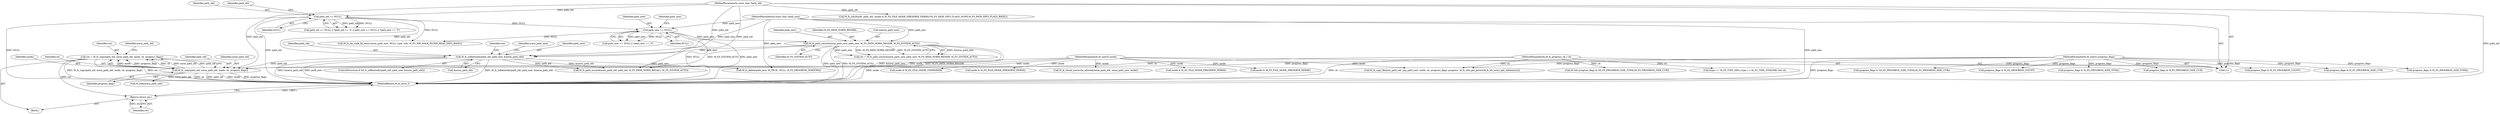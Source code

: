 digraph "0_mstdlib_db124b8f607dd0a40a9aef2d4d468fad433522a7_0@API" {
"1000201" [label="(Call,res = M_fs_copy(path_old, norm_path_old, mode, cb, progress_flags))"];
"1000203" [label="(Call,M_fs_copy(path_old, norm_path_old, mode, cb, progress_flags))"];
"1000193" [label="(Call,M_fs_isfileintodir(path_old, path_new, &norm_path_old))"];
"1000156" [label="(Call,path_old == NULL)"];
"1000114" [label="(MethodParameterIn,const char *path_old)"];
"1000177" [label="(Call,M_fs_path_norm(&norm_path_new, path_new, M_FS_PATH_NORM_RESDIR, M_FS_SYSTEM_AUTO))"];
"1000165" [label="(Call,path_new == NULL)"];
"1000115" [label="(MethodParameterIn,const char *path_new)"];
"1000116" [label="(MethodParameterIn,M_uint32 mode)"];
"1000118" [label="(MethodParameterIn,M_uint32 progress_flags)"];
"1000117" [label="(MethodParameterIn,M_fs_progress_cb_t cb)"];
"1000211" [label="(Return,return res;)"];
"1000166" [label="(Identifier,path_new)"];
"1000157" [label="(Identifier,path_old)"];
"1000198" [label="(Block,)"];
"1000397" [label="(Call,progress_flags & M_FS_PROGRESS_COUNT)"];
"1000116" [label="(MethodParameterIn,M_uint32 mode)"];
"1000202" [label="(Identifier,res)"];
"1000156" [label="(Call,path_old == NULL)"];
"1000158" [label="(Identifier,NULL)"];
"1000215" [label="(Call,M_fs_path_norm(&norm_path_old, path_old, M_FS_PATH_NORM_RESALL, M_FS_SYSTEM_AUTO))"];
"1000115" [label="(MethodParameterIn,const char *path_new)"];
"1000590" [label="(Call,mode & M_FS_FILE_MODE_OVERWRITE)"];
"1000175" [label="(Call,res = M_fs_path_norm(&norm_path_new, path_new, M_FS_PATH_NORM_RESDIR, M_FS_SYSTEM_AUTO))"];
"1000201" [label="(Call,res = M_fs_copy(path_old, norm_path_old, mode, cb, progress_flags))"];
"1000609" [label="(MethodReturn,M_fs_error_t)"];
"1000162" [label="(Identifier,path_old)"];
"1000155" [label="(Call,path_old == NULL || *path_old == '\0' || path_new == NULL || *path_new == '\0')"];
"1000194" [label="(Identifier,path_old)"];
"1000177" [label="(Call,M_fs_path_norm(&norm_path_new, path_new, M_FS_PATH_NORM_RESDIR, M_FS_SYSTEM_AUTO))"];
"1000496" [label="(Call,mode & M_FS_FILE_MODE_PRESERVE_PERMS)"];
"1000552" [label="(Call,progress_flags & M_FS_PROGRESS_SIZE_CUR)"];
"1000204" [label="(Identifier,path_old)"];
"1000266" [label="(Call,M_fs_check_overwrite_allowed(norm_path_old, norm_path_new, mode))"];
"1000214" [label="(Identifier,res)"];
"1000203" [label="(Call,M_fs_copy(path_old, norm_path_old, mode, cb, progress_flags))"];
"1000211" [label="(Return,return res;)"];
"1000209" [label="(Call,M_free(norm_path_old))"];
"1000192" [label="(ControlStructure,if (M_fs_isfileintodir(path_old, path_new, &norm_path_old)))"];
"1000170" [label="(Identifier,path_new)"];
"1000296" [label="(Call,mode & M_FS_FILE_MODE_PRESERVE_PERMS)"];
"1000165" [label="(Call,path_new == NULL)"];
"1000200" [label="(Identifier,norm_path_new)"];
"1000181" [label="(Identifier,M_FS_PATH_NORM_RESDIR)"];
"1000242" [label="(Call,mode & M_FS_FILE_MODE_PRESERVE_PERMS)"];
"1000511" [label="(Call,M_fs_copy_file(join_path_old, join_path_new, mode, cb, progress_flags, progress, M_fs_info_get_perms(M_fs_dir_entry_get_info(entry))))"];
"1000167" [label="(Identifier,NULL)"];
"1000205" [label="(Identifier,norm_path_old)"];
"1000196" [label="(Call,&norm_path_old)"];
"1000206" [label="(Identifier,mode)"];
"1000210" [label="(Identifier,norm_path_old)"];
"1000389" [label="(Call,progress_flags & M_FS_PROGRESS_SIZE_TOTAL)"];
"1000164" [label="(Call,path_new == NULL || *path_new == '\0')"];
"1000305" [label="(Call,cb && progress_flags & (M_FS_PROGRESS_SIZE_TOTAL|M_FS_PROGRESS_SIZE_CUR))"];
"1000307" [label="(Call,progress_flags & (M_FS_PROGRESS_SIZE_TOTAL|M_FS_PROGRESS_SIZE_CUR))"];
"1000178" [label="(Call,&norm_path_new)"];
"1000195" [label="(Identifier,path_new)"];
"1000182" [label="(Identifier,M_FS_SYSTEM_AUTO)"];
"1000560" [label="(Call,progress_flags & M_FS_PROGRESS_COUNT)"];
"1000208" [label="(Identifier,progress_flags)"];
"1000114" [label="(MethodParameterIn,const char *path_old)"];
"1000284" [label="(Call,M_fs_dir_walk_fill_entry(norm_path_new, NULL, type, info, M_FS_DIR_WALK_FILTER_READ_INFO_BASIC))"];
"1000544" [label="(Call,progress_flags & M_FS_PROGRESS_SIZE_TOTAL)"];
"1000180" [label="(Identifier,path_new)"];
"1000452" [label="(Call,progress_flags & M_FS_PROGRESS_SIZE_CUR)"];
"1000526" [label="(Call,(type == M_FS_TYPE_DIR || type == M_FS_TYPE_SYMLINK) && cb)"];
"1000193" [label="(Call,M_fs_isfileintodir(path_old, path_new, &norm_path_old))"];
"1000212" [label="(Identifier,res)"];
"1000207" [label="(Identifier,cb)"];
"1000237" [label="(Call,M_fs_info(&info, path_old, (mode & M_FS_FILE_MODE_PRESERVE_PERMS)?M_FS_PATH_INFO_FLAGS_NONE:M_FS_PATH_INFO_FLAGS_BASIC))"];
"1000118" [label="(MethodParameterIn,M_uint32 progress_flags)"];
"1000594" [label="(Call,M_fs_delete(path_new, M_TRUE, NULL, M_FS_PROGRESS_NOEXTRA))"];
"1000117" [label="(MethodParameterIn,M_fs_progress_cb_t cb)"];
"1000201" -> "1000198"  [label="AST: "];
"1000201" -> "1000203"  [label="CFG: "];
"1000202" -> "1000201"  [label="AST: "];
"1000203" -> "1000201"  [label="AST: "];
"1000210" -> "1000201"  [label="CFG: "];
"1000201" -> "1000609"  [label="DDG: M_fs_copy(path_old, norm_path_old, mode, cb, progress_flags)"];
"1000201" -> "1000609"  [label="DDG: res"];
"1000203" -> "1000201"  [label="DDG: mode"];
"1000203" -> "1000201"  [label="DDG: progress_flags"];
"1000203" -> "1000201"  [label="DDG: cb"];
"1000203" -> "1000201"  [label="DDG: norm_path_old"];
"1000203" -> "1000201"  [label="DDG: path_old"];
"1000201" -> "1000211"  [label="DDG: res"];
"1000203" -> "1000208"  [label="CFG: "];
"1000204" -> "1000203"  [label="AST: "];
"1000205" -> "1000203"  [label="AST: "];
"1000206" -> "1000203"  [label="AST: "];
"1000207" -> "1000203"  [label="AST: "];
"1000208" -> "1000203"  [label="AST: "];
"1000203" -> "1000609"  [label="DDG: mode"];
"1000203" -> "1000609"  [label="DDG: progress_flags"];
"1000203" -> "1000609"  [label="DDG: cb"];
"1000203" -> "1000609"  [label="DDG: path_old"];
"1000193" -> "1000203"  [label="DDG: path_old"];
"1000114" -> "1000203"  [label="DDG: path_old"];
"1000116" -> "1000203"  [label="DDG: mode"];
"1000118" -> "1000203"  [label="DDG: progress_flags"];
"1000117" -> "1000203"  [label="DDG: cb"];
"1000203" -> "1000209"  [label="DDG: norm_path_old"];
"1000193" -> "1000192"  [label="AST: "];
"1000193" -> "1000196"  [label="CFG: "];
"1000194" -> "1000193"  [label="AST: "];
"1000195" -> "1000193"  [label="AST: "];
"1000196" -> "1000193"  [label="AST: "];
"1000200" -> "1000193"  [label="CFG: "];
"1000214" -> "1000193"  [label="CFG: "];
"1000193" -> "1000609"  [label="DDG: path_new"];
"1000193" -> "1000609"  [label="DDG: M_fs_isfileintodir(path_old, path_new, &norm_path_old)"];
"1000193" -> "1000609"  [label="DDG: &norm_path_old"];
"1000156" -> "1000193"  [label="DDG: path_old"];
"1000114" -> "1000193"  [label="DDG: path_old"];
"1000177" -> "1000193"  [label="DDG: path_new"];
"1000115" -> "1000193"  [label="DDG: path_new"];
"1000193" -> "1000215"  [label="DDG: &norm_path_old"];
"1000193" -> "1000215"  [label="DDG: path_old"];
"1000193" -> "1000594"  [label="DDG: path_new"];
"1000156" -> "1000155"  [label="AST: "];
"1000156" -> "1000158"  [label="CFG: "];
"1000157" -> "1000156"  [label="AST: "];
"1000158" -> "1000156"  [label="AST: "];
"1000162" -> "1000156"  [label="CFG: "];
"1000155" -> "1000156"  [label="CFG: "];
"1000156" -> "1000609"  [label="DDG: path_old"];
"1000156" -> "1000609"  [label="DDG: NULL"];
"1000156" -> "1000155"  [label="DDG: path_old"];
"1000156" -> "1000155"  [label="DDG: NULL"];
"1000114" -> "1000156"  [label="DDG: path_old"];
"1000156" -> "1000165"  [label="DDG: NULL"];
"1000156" -> "1000284"  [label="DDG: NULL"];
"1000114" -> "1000113"  [label="AST: "];
"1000114" -> "1000609"  [label="DDG: path_old"];
"1000114" -> "1000215"  [label="DDG: path_old"];
"1000114" -> "1000237"  [label="DDG: path_old"];
"1000177" -> "1000175"  [label="AST: "];
"1000177" -> "1000182"  [label="CFG: "];
"1000178" -> "1000177"  [label="AST: "];
"1000180" -> "1000177"  [label="AST: "];
"1000181" -> "1000177"  [label="AST: "];
"1000182" -> "1000177"  [label="AST: "];
"1000175" -> "1000177"  [label="CFG: "];
"1000177" -> "1000609"  [label="DDG: M_FS_SYSTEM_AUTO"];
"1000177" -> "1000609"  [label="DDG: &norm_path_new"];
"1000177" -> "1000609"  [label="DDG: M_FS_PATH_NORM_RESDIR"];
"1000177" -> "1000609"  [label="DDG: path_new"];
"1000177" -> "1000175"  [label="DDG: &norm_path_new"];
"1000177" -> "1000175"  [label="DDG: path_new"];
"1000177" -> "1000175"  [label="DDG: M_FS_PATH_NORM_RESDIR"];
"1000177" -> "1000175"  [label="DDG: M_FS_SYSTEM_AUTO"];
"1000165" -> "1000177"  [label="DDG: path_new"];
"1000115" -> "1000177"  [label="DDG: path_new"];
"1000177" -> "1000215"  [label="DDG: M_FS_SYSTEM_AUTO"];
"1000165" -> "1000164"  [label="AST: "];
"1000165" -> "1000167"  [label="CFG: "];
"1000166" -> "1000165"  [label="AST: "];
"1000167" -> "1000165"  [label="AST: "];
"1000170" -> "1000165"  [label="CFG: "];
"1000164" -> "1000165"  [label="CFG: "];
"1000165" -> "1000609"  [label="DDG: path_new"];
"1000165" -> "1000609"  [label="DDG: NULL"];
"1000165" -> "1000164"  [label="DDG: path_new"];
"1000165" -> "1000164"  [label="DDG: NULL"];
"1000115" -> "1000165"  [label="DDG: path_new"];
"1000165" -> "1000284"  [label="DDG: NULL"];
"1000115" -> "1000113"  [label="AST: "];
"1000115" -> "1000609"  [label="DDG: path_new"];
"1000115" -> "1000594"  [label="DDG: path_new"];
"1000116" -> "1000113"  [label="AST: "];
"1000116" -> "1000609"  [label="DDG: mode"];
"1000116" -> "1000242"  [label="DDG: mode"];
"1000116" -> "1000266"  [label="DDG: mode"];
"1000116" -> "1000296"  [label="DDG: mode"];
"1000116" -> "1000496"  [label="DDG: mode"];
"1000116" -> "1000511"  [label="DDG: mode"];
"1000116" -> "1000590"  [label="DDG: mode"];
"1000118" -> "1000113"  [label="AST: "];
"1000118" -> "1000609"  [label="DDG: progress_flags"];
"1000118" -> "1000307"  [label="DDG: progress_flags"];
"1000118" -> "1000389"  [label="DDG: progress_flags"];
"1000118" -> "1000397"  [label="DDG: progress_flags"];
"1000118" -> "1000452"  [label="DDG: progress_flags"];
"1000118" -> "1000511"  [label="DDG: progress_flags"];
"1000118" -> "1000544"  [label="DDG: progress_flags"];
"1000118" -> "1000552"  [label="DDG: progress_flags"];
"1000118" -> "1000560"  [label="DDG: progress_flags"];
"1000117" -> "1000113"  [label="AST: "];
"1000117" -> "1000609"  [label="DDG: cb"];
"1000117" -> "1000305"  [label="DDG: cb"];
"1000117" -> "1000511"  [label="DDG: cb"];
"1000117" -> "1000526"  [label="DDG: cb"];
"1000211" -> "1000198"  [label="AST: "];
"1000211" -> "1000212"  [label="CFG: "];
"1000212" -> "1000211"  [label="AST: "];
"1000609" -> "1000211"  [label="CFG: "];
"1000211" -> "1000609"  [label="DDG: <RET>"];
"1000212" -> "1000211"  [label="DDG: res"];
}
